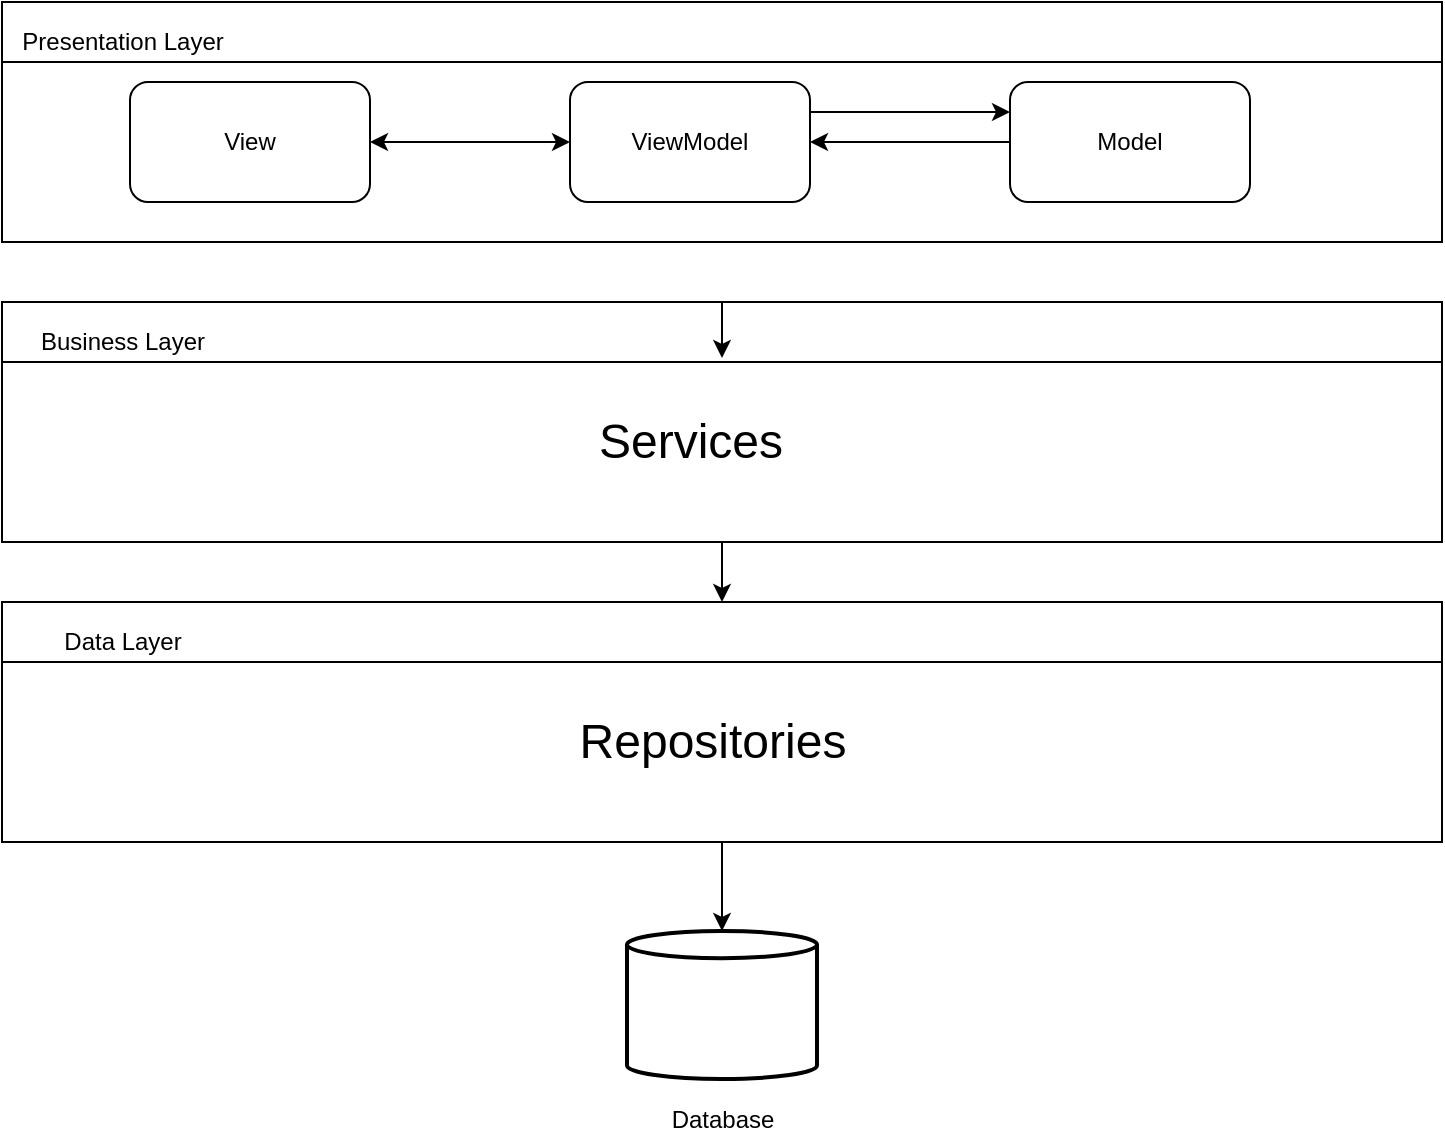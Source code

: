 <mxfile version="14.6.12" type="device"><diagram id="SWeJmo6DPzKDMUBcwL66" name="Page-1"><mxGraphModel dx="1422" dy="914" grid="1" gridSize="10" guides="1" tooltips="1" connect="1" arrows="1" fold="1" page="1" pageScale="1" pageWidth="827" pageHeight="1169" math="0" shadow="0"><root><mxCell id="0"/><mxCell id="1" parent="0"/><mxCell id="w0zmSExAtwMJPqmm2Atu-1" value="" style="swimlane;startSize=30;" vertex="1" parent="1"><mxGeometry x="70" y="70" width="720" height="120" as="geometry"/></mxCell><mxCell id="w0zmSExAtwMJPqmm2Atu-6" value="Presentation Layer" style="text;html=1;align=center;verticalAlign=middle;resizable=0;points=[];autosize=1;strokeColor=none;" vertex="1" parent="w0zmSExAtwMJPqmm2Atu-1"><mxGeometry y="10" width="120" height="20" as="geometry"/></mxCell><mxCell id="w0zmSExAtwMJPqmm2Atu-7" value="View" style="rounded=1;whiteSpace=wrap;html=1;" vertex="1" parent="w0zmSExAtwMJPqmm2Atu-1"><mxGeometry x="64" y="40" width="120" height="60" as="geometry"/></mxCell><mxCell id="w0zmSExAtwMJPqmm2Atu-8" value="ViewModel" style="rounded=1;whiteSpace=wrap;html=1;" vertex="1" parent="w0zmSExAtwMJPqmm2Atu-1"><mxGeometry x="284" y="40" width="120" height="60" as="geometry"/></mxCell><mxCell id="w0zmSExAtwMJPqmm2Atu-9" value="Model" style="rounded=1;whiteSpace=wrap;html=1;" vertex="1" parent="w0zmSExAtwMJPqmm2Atu-1"><mxGeometry x="504" y="40" width="120" height="60" as="geometry"/></mxCell><mxCell id="w0zmSExAtwMJPqmm2Atu-10" value="" style="endArrow=classic;html=1;exitX=1;exitY=0.25;exitDx=0;exitDy=0;entryX=0;entryY=0.25;entryDx=0;entryDy=0;" edge="1" parent="w0zmSExAtwMJPqmm2Atu-1" source="w0zmSExAtwMJPqmm2Atu-8" target="w0zmSExAtwMJPqmm2Atu-9"><mxGeometry width="50" height="50" relative="1" as="geometry"><mxPoint x="454" y="50" as="sourcePoint"/><mxPoint x="504" as="targetPoint"/></mxGeometry></mxCell><mxCell id="w0zmSExAtwMJPqmm2Atu-11" value="" style="endArrow=classic;html=1;exitX=0;exitY=0.5;exitDx=0;exitDy=0;entryX=1;entryY=0.5;entryDx=0;entryDy=0;" edge="1" parent="w0zmSExAtwMJPqmm2Atu-1" source="w0zmSExAtwMJPqmm2Atu-9" target="w0zmSExAtwMJPqmm2Atu-8"><mxGeometry width="50" height="50" relative="1" as="geometry"><mxPoint x="544" y="200" as="sourcePoint"/><mxPoint x="594" y="150" as="targetPoint"/></mxGeometry></mxCell><mxCell id="w0zmSExAtwMJPqmm2Atu-12" value="" style="endArrow=classic;startArrow=classic;html=1;exitX=1;exitY=0.5;exitDx=0;exitDy=0;entryX=0;entryY=0.5;entryDx=0;entryDy=0;" edge="1" parent="w0zmSExAtwMJPqmm2Atu-1" source="w0zmSExAtwMJPqmm2Atu-7" target="w0zmSExAtwMJPqmm2Atu-8"><mxGeometry width="50" height="50" relative="1" as="geometry"><mxPoint x="214" y="90" as="sourcePoint"/><mxPoint x="264" y="40" as="targetPoint"/></mxGeometry></mxCell><mxCell id="w0zmSExAtwMJPqmm2Atu-35" style="edgeStyle=orthogonalEdgeStyle;rounded=0;orthogonalLoop=1;jettySize=auto;html=1;exitX=0.5;exitY=1;exitDx=0;exitDy=0;entryX=0.5;entryY=0;entryDx=0;entryDy=0;" edge="1" parent="1" source="w0zmSExAtwMJPqmm2Atu-14" target="w0zmSExAtwMJPqmm2Atu-22"><mxGeometry relative="1" as="geometry"/></mxCell><mxCell id="w0zmSExAtwMJPqmm2Atu-14" value="" style="swimlane;startSize=30;" vertex="1" parent="1"><mxGeometry x="70" y="220" width="720" height="120" as="geometry"/></mxCell><mxCell id="w0zmSExAtwMJPqmm2Atu-15" value="Business Layer" style="text;html=1;align=center;verticalAlign=middle;resizable=0;points=[];autosize=1;strokeColor=none;" vertex="1" parent="w0zmSExAtwMJPqmm2Atu-14"><mxGeometry x="10" y="10" width="100" height="20" as="geometry"/></mxCell><mxCell id="w0zmSExAtwMJPqmm2Atu-30" value="&lt;font style=&quot;font-size: 24px&quot;&gt;Services&lt;/font&gt;" style="text;html=1;align=center;verticalAlign=middle;resizable=0;points=[];autosize=1;strokeColor=none;" vertex="1" parent="w0zmSExAtwMJPqmm2Atu-14"><mxGeometry x="289" y="60" width="110" height="20" as="geometry"/></mxCell><mxCell id="w0zmSExAtwMJPqmm2Atu-36" style="edgeStyle=orthogonalEdgeStyle;rounded=0;orthogonalLoop=1;jettySize=auto;html=1;exitX=0.5;exitY=1;exitDx=0;exitDy=0;" edge="1" parent="1" source="w0zmSExAtwMJPqmm2Atu-22" target="w0zmSExAtwMJPqmm2Atu-32"><mxGeometry relative="1" as="geometry"/></mxCell><mxCell id="w0zmSExAtwMJPqmm2Atu-22" value="" style="swimlane;startSize=30;" vertex="1" parent="1"><mxGeometry x="70" y="370" width="720" height="120" as="geometry"/></mxCell><mxCell id="w0zmSExAtwMJPqmm2Atu-23" value="Data Layer" style="text;html=1;align=center;verticalAlign=middle;resizable=0;points=[];autosize=1;strokeColor=none;" vertex="1" parent="w0zmSExAtwMJPqmm2Atu-22"><mxGeometry x="25" y="10" width="70" height="20" as="geometry"/></mxCell><mxCell id="w0zmSExAtwMJPqmm2Atu-31" value="&lt;span style=&quot;font-size: 24px&quot;&gt;Repositories&lt;/span&gt;" style="text;html=1;align=center;verticalAlign=middle;resizable=0;points=[];autosize=1;strokeColor=none;" vertex="1" parent="w0zmSExAtwMJPqmm2Atu-22"><mxGeometry x="280" y="60" width="150" height="20" as="geometry"/></mxCell><mxCell id="w0zmSExAtwMJPqmm2Atu-32" value="" style="strokeWidth=2;html=1;shape=mxgraph.flowchart.direct_data;whiteSpace=wrap;rotation=-90;" vertex="1" parent="1"><mxGeometry x="393" y="524" width="74" height="95" as="geometry"/></mxCell><mxCell id="w0zmSExAtwMJPqmm2Atu-33" value="Database" style="text;html=1;align=center;verticalAlign=middle;resizable=0;points=[];autosize=1;strokeColor=none;" vertex="1" parent="1"><mxGeometry x="395" y="619" width="70" height="20" as="geometry"/></mxCell><mxCell id="w0zmSExAtwMJPqmm2Atu-34" style="edgeStyle=orthogonalEdgeStyle;rounded=0;orthogonalLoop=1;jettySize=auto;html=1;exitX=0.5;exitY=0;exitDx=0;exitDy=0;entryX=0.5;entryY=0.233;entryDx=0;entryDy=0;entryPerimeter=0;" edge="1" parent="1" source="w0zmSExAtwMJPqmm2Atu-14" target="w0zmSExAtwMJPqmm2Atu-14"><mxGeometry relative="1" as="geometry"/></mxCell></root></mxGraphModel></diagram></mxfile>